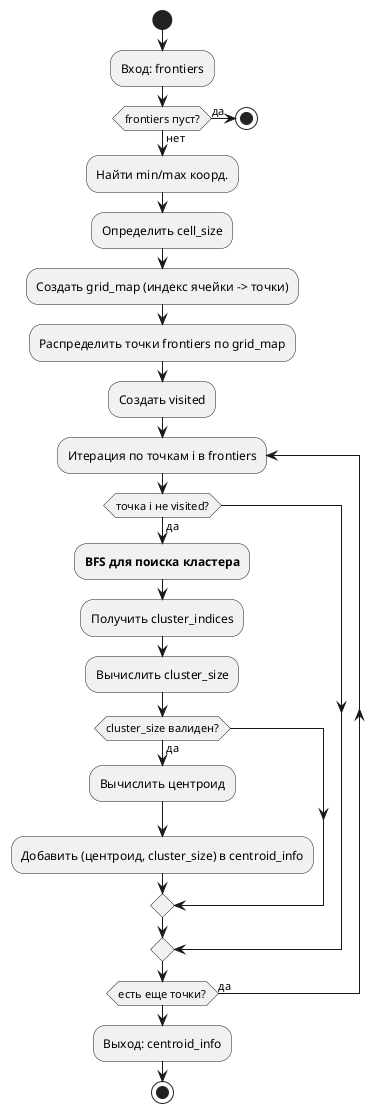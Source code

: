 @startuml 
start
:Вход: frontiers;
if (frontiers пуст?) then (да)
  stop
else (нет)
  :Найти min/max коорд.;
  :Определить cell_size;
  :Создать grid_map (индекс ячейки -> точки);
  :Распределить точки frontiers по grid_map;
  :Создать visited;
  repeat :Итерация по точкам i в frontiers;
    if (точка i не visited?) then (да)
      :**BFS для поиска кластера**;
      :Получить cluster_indices;
      :Вычислить cluster_size;
      if (cluster_size валиден?) then (да)
        :Вычислить центроид;
        :Добавить (центроид, cluster_size) в centroid_info;
      endif
    endif
  repeat while (есть еще точки?) is (да)
  :Выход: centroid_info;
  stop
endif

@enduml